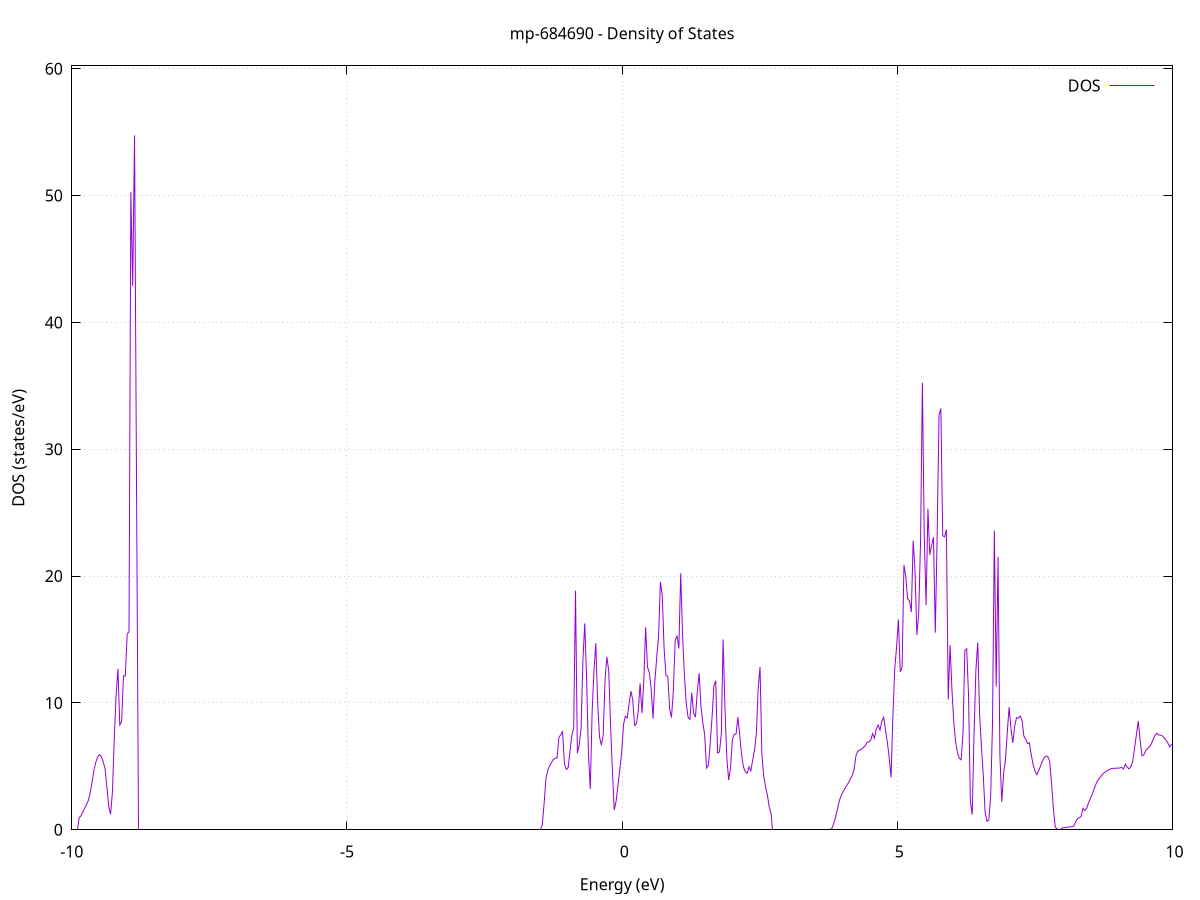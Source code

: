 set title 'mp-684690 - Density of States'
set xlabel 'Energy (eV)'
set ylabel 'DOS (states/eV)'
set grid
set xrange [-10:10]
set yrange [0:60.226]
set xzeroaxis lt -1
set terminal png size 800,600
set output 'mp-684690_dos_gnuplot.png'
plot '-' using 1:2 with lines title 'DOS'
-49.727500 0.000000
-49.694000 0.000000
-49.660500 0.000000
-49.626900 0.000000
-49.593400 0.000000
-49.559900 0.000000
-49.526400 0.000000
-49.492800 0.000000
-49.459300 0.000000
-49.425800 0.000000
-49.392300 0.000000
-49.358700 0.000000
-49.325200 0.000000
-49.291700 0.000000
-49.258200 0.000000
-49.224600 0.000000
-49.191100 0.000000
-49.157600 0.000000
-49.124100 0.000000
-49.090500 0.000000
-49.057000 0.000000
-49.023500 0.000000
-48.990000 0.000000
-48.956400 0.000000
-48.922900 0.000000
-48.889400 0.000000
-48.855900 0.000000
-48.822300 0.000000
-48.788800 0.000000
-48.755300 0.000000
-48.721700 0.000000
-48.688200 0.000000
-48.654700 0.000000
-48.621200 0.000000
-48.587600 0.000000
-48.554100 0.000000
-48.520600 0.000000
-48.487100 0.000000
-48.453500 0.000000
-48.420000 0.000000
-48.386500 0.000000
-48.353000 0.000000
-48.319400 0.000000
-48.285900 0.000000
-48.252400 0.000000
-48.218900 0.000000
-48.185300 0.000000
-48.151800 0.000000
-48.118300 0.000000
-48.084800 0.000000
-48.051200 0.000000
-48.017700 0.000000
-47.984200 0.000000
-47.950700 0.000000
-47.917100 0.000000
-47.883600 0.000000
-47.850100 0.000000
-47.816600 0.000000
-47.783000 0.000000
-47.749500 0.000000
-47.716000 0.000000
-47.682500 0.000000
-47.648900 0.000000
-47.615400 0.000000
-47.581900 0.000000
-47.548400 0.000000
-47.514800 0.000000
-47.481300 0.000000
-47.447800 0.000000
-47.414200 0.000000
-47.380700 0.000000
-47.347200 0.000000
-47.313700 0.000000
-47.280100 0.000000
-47.246600 0.000000
-47.213100 0.000000
-47.179600 0.000000
-47.146000 0.000000
-47.112500 0.000000
-47.079000 0.000000
-47.045500 0.000000
-47.011900 0.000000
-46.978400 0.000000
-46.944900 0.000000
-46.911400 0.000000
-46.877800 0.000000
-46.844300 0.000000
-46.810800 0.000000
-46.777300 0.000000
-46.743700 0.000000
-46.710200 0.000000
-46.676700 0.000000
-46.643200 0.000000
-46.609600 0.000000
-46.576100 0.000000
-46.542600 0.000000
-46.509100 0.000000
-46.475500 0.000000
-46.442000 0.000000
-46.408500 0.000000
-46.375000 0.000000
-46.341400 0.000000
-46.307900 0.000000
-46.274400 0.000000
-46.240900 0.000000
-46.207300 0.000000
-46.173800 0.000000
-46.140300 0.000000
-46.106700 0.000000
-46.073200 0.000000
-46.039700 0.000000
-46.006200 0.000000
-45.972600 0.000000
-45.939100 0.000000
-45.905600 0.000000
-45.872100 0.000000
-45.838500 0.000000
-45.805000 0.000000
-45.771500 0.000000
-45.738000 0.000000
-45.704400 0.000000
-45.670900 0.000000
-45.637400 0.000000
-45.603900 0.000000
-45.570300 0.000000
-45.536800 0.000000
-45.503300 0.000000
-45.469800 0.000000
-45.436200 0.000000
-45.402700 0.000000
-45.369200 0.000000
-45.335700 0.000000
-45.302100 0.000000
-45.268600 0.000000
-45.235100 0.000000
-45.201600 0.000000
-45.168000 0.000000
-45.134500 0.000000
-45.101000 0.000000
-45.067500 0.000000
-45.033900 0.000000
-45.000400 0.000000
-44.966900 0.000000
-44.933300 0.000000
-44.899800 0.000000
-44.866300 0.000000
-44.832800 0.000000
-44.799200 0.000000
-44.765700 0.000000
-44.732200 0.000000
-44.698700 0.000000
-44.665100 0.000000
-44.631600 0.000000
-44.598100 0.000000
-44.564600 0.000000
-44.531000 0.000000
-44.497500 0.000000
-44.464000 0.000000
-44.430500 0.000000
-44.396900 0.000000
-44.363400 0.000000
-44.329900 0.000000
-44.296400 0.000000
-44.262800 0.000000
-44.229300 0.000000
-44.195800 0.000000
-44.162300 0.000000
-44.128700 0.000000
-44.095200 0.000000
-44.061700 0.000000
-44.028200 0.000000
-43.994600 0.000000
-43.961100 0.000000
-43.927600 0.000000
-43.894100 0.000000
-43.860500 0.000000
-43.827000 0.000000
-43.793500 0.000000
-43.760000 0.000000
-43.726400 0.000000
-43.692900 0.000000
-43.659400 0.000000
-43.625800 0.000000
-43.592300 0.000000
-43.558800 0.000000
-43.525300 0.000000
-43.491700 0.000000
-43.458200 0.000000
-43.424700 0.000000
-43.391200 0.000000
-43.357600 0.000000
-43.324100 0.000000
-43.290600 0.000000
-43.257100 0.000000
-43.223500 0.000000
-43.190000 0.000000
-43.156500 0.000000
-43.123000 0.000000
-43.089400 0.000000
-43.055900 0.000000
-43.022400 0.000000
-42.988900 0.000000
-42.955300 0.000000
-42.921800 0.000000
-42.888300 0.000000
-42.854800 0.000000
-42.821200 0.000000
-42.787700 0.000000
-42.754200 0.000000
-42.720700 0.000000
-42.687100 0.000000
-42.653600 0.000000
-42.620100 0.000000
-42.586600 0.000000
-42.553000 0.000000
-42.519500 0.000000
-42.486000 0.000000
-42.452500 0.000000
-42.418900 0.000000
-42.385400 0.000000
-42.351900 0.000000
-42.318300 0.000000
-42.284800 0.000000
-42.251300 0.000000
-42.217800 0.000000
-42.184200 0.000000
-42.150700 0.000000
-42.117200 0.000000
-42.083700 0.000000
-42.050100 0.000000
-42.016600 0.000000
-41.983100 0.000000
-41.949600 0.000000
-41.916000 0.000000
-41.882500 0.000000
-41.849000 0.000000
-41.815500 0.000000
-41.781900 0.000000
-41.748400 0.000000
-41.714900 0.000000
-41.681400 0.000000
-41.647800 0.000000
-41.614300 0.000000
-41.580800 0.000000
-41.547300 0.000000
-41.513700 0.000000
-41.480200 0.000000
-41.446700 0.000000
-41.413200 0.000000
-41.379600 0.000000
-41.346100 0.000000
-41.312600 0.000000
-41.279100 0.000000
-41.245500 0.000000
-41.212000 0.000000
-41.178500 0.000000
-41.145000 0.000000
-41.111400 0.000000
-41.077900 0.000000
-41.044400 0.000000
-41.010800 0.000000
-40.977300 0.000000
-40.943800 0.000000
-40.910300 0.000000
-40.876700 0.000000
-40.843200 0.000000
-40.809700 0.000000
-40.776200 0.000000
-40.742600 0.000000
-40.709100 0.000000
-40.675600 0.000000
-40.642100 0.000000
-40.608500 0.000000
-40.575000 0.000000
-40.541500 0.000000
-40.508000 0.000000
-40.474400 0.000000
-40.440900 0.000000
-40.407400 0.000000
-40.373900 0.000000
-40.340300 0.000000
-40.306800 0.000000
-40.273300 0.000000
-40.239800 0.000000
-40.206200 0.000000
-40.172700 0.000000
-40.139200 0.000000
-40.105700 0.000000
-40.072100 0.000000
-40.038600 0.000000
-40.005100 0.000000
-39.971600 0.000000
-39.938000 0.000000
-39.904500 0.000000
-39.871000 0.000000
-39.837500 0.000000
-39.803900 0.000000
-39.770400 0.000000
-39.736900 0.000000
-39.703300 0.000000
-39.669800 0.000000
-39.636300 0.000000
-39.602800 0.000000
-39.569200 0.000000
-39.535700 0.000000
-39.502200 0.000000
-39.468700 0.000000
-39.435100 0.000000
-39.401600 0.000000
-39.368100 0.000000
-39.334600 0.000000
-39.301000 0.000000
-39.267500 0.000000
-39.234000 0.000000
-39.200500 0.000000
-39.166900 0.000000
-39.133400 0.000000
-39.099900 0.000000
-39.066400 0.000000
-39.032800 0.000000
-38.999300 0.000000
-38.965800 0.000000
-38.932300 0.000000
-38.898700 0.000000
-38.865200 0.000000
-38.831700 0.000000
-38.798200 0.000000
-38.764600 0.000000
-38.731100 0.000000
-38.697600 0.000000
-38.664100 0.000000
-38.630500 0.000000
-38.597000 0.000000
-38.563500 0.000000
-38.530000 0.000000
-38.496400 0.000000
-38.462900 0.000000
-38.429400 0.000000
-38.395800 0.000000
-38.362300 0.000000
-38.328800 0.000000
-38.295300 0.000000
-38.261700 0.000000
-38.228200 0.000000
-38.194700 0.000000
-38.161200 0.000000
-38.127600 0.000000
-38.094100 0.000000
-38.060600 0.000000
-38.027100 0.000000
-37.993500 0.000000
-37.960000 0.000000
-37.926500 0.000000
-37.893000 0.000000
-37.859400 0.000000
-37.825900 0.000000
-37.792400 0.000000
-37.758900 0.000000
-37.725300 0.000000
-37.691800 0.000000
-37.658300 0.000000
-37.624800 0.000000
-37.591200 0.000000
-37.557700 0.000000
-37.524200 0.000000
-37.490700 0.000000
-37.457100 0.000000
-37.423600 0.000000
-37.390100 0.000000
-37.356600 0.000000
-37.323000 0.000000
-37.289500 0.000000
-37.256000 0.000000
-37.222400 0.000000
-37.188900 0.000000
-37.155400 0.000000
-37.121900 0.000000
-37.088300 0.000000
-37.054800 0.000000
-37.021300 0.000000
-36.987800 0.000000
-36.954200 0.000000
-36.920700 0.000000
-36.887200 0.000000
-36.853700 0.000000
-36.820100 0.000000
-36.786600 0.000000
-36.753100 0.000000
-36.719600 0.000000
-36.686000 0.000000
-36.652500 0.000000
-36.619000 0.000000
-36.585500 0.000000
-36.551900 0.000000
-36.518400 0.000000
-36.484900 0.000000
-36.451400 0.000000
-36.417800 0.000000
-36.384300 0.000000
-36.350800 0.000000
-36.317300 0.000000
-36.283700 0.000000
-36.250200 0.000000
-36.216700 0.000000
-36.183200 0.000000
-36.149600 0.000000
-36.116100 0.000000
-36.082600 0.000000
-36.049100 0.000000
-36.015500 0.000000
-35.982000 0.000000
-35.948500 0.000000
-35.914900 0.000000
-35.881400 0.000000
-35.847900 0.000000
-35.814400 0.000000
-35.780800 0.000000
-35.747300 0.000000
-35.713800 0.000000
-35.680300 0.000000
-35.646700 0.000000
-35.613200 0.000000
-35.579700 0.000000
-35.546200 0.000000
-35.512600 0.000000
-35.479100 0.000000
-35.445600 0.000000
-35.412100 0.000000
-35.378500 0.000000
-35.345000 0.000000
-35.311500 0.000000
-35.278000 0.000000
-35.244400 0.000000
-35.210900 0.000000
-35.177400 0.000000
-35.143900 0.000000
-35.110300 0.000000
-35.076800 0.000000
-35.043300 0.000000
-35.009800 0.000000
-34.976200 0.000000
-34.942700 0.000000
-34.909200 0.000000
-34.875700 0.000000
-34.842100 0.000000
-34.808600 0.000000
-34.775100 0.000000
-34.741600 0.000000
-34.708000 0.000000
-34.674500 0.000000
-34.641000 0.000000
-34.607400 0.000000
-34.573900 0.000000
-34.540400 0.000000
-34.506900 0.000000
-34.473300 0.000000
-34.439800 0.000000
-34.406300 0.000000
-34.372800 0.000000
-34.339200 0.000000
-34.305700 0.000000
-34.272200 0.000000
-34.238700 0.000000
-34.205100 0.000000
-34.171600 0.000000
-34.138100 0.000000
-34.104600 0.000000
-34.071000 0.000000
-34.037500 0.000000
-34.004000 0.000000
-33.970500 0.000000
-33.936900 0.000000
-33.903400 0.000000
-33.869900 0.000000
-33.836400 0.000000
-33.802800 0.000000
-33.769300 0.000000
-33.735800 0.000000
-33.702300 0.000000
-33.668700 0.000000
-33.635200 0.000000
-33.601700 0.000000
-33.568200 0.000000
-33.534600 0.000000
-33.501100 0.000000
-33.467600 0.000000
-33.434100 0.000000
-33.400500 0.000000
-33.367000 0.000000
-33.333500 0.000000
-33.299900 0.000000
-33.266400 0.000000
-33.232900 0.000000
-33.199400 0.000000
-33.165800 0.000000
-33.132300 0.000000
-33.098800 0.000000
-33.065300 0.000000
-33.031700 0.000000
-32.998200 0.000000
-32.964700 0.000000
-32.931200 0.000000
-32.897600 0.000000
-32.864100 0.000000
-32.830600 0.000000
-32.797100 0.000000
-32.763500 0.000000
-32.730000 0.000000
-32.696500 0.000000
-32.663000 0.000000
-32.629400 0.000000
-32.595900 0.000000
-32.562400 0.000000
-32.528900 0.000000
-32.495300 0.000000
-32.461800 0.000000
-32.428300 0.000000
-32.394800 0.000000
-32.361200 0.000000
-32.327700 0.000000
-32.294200 0.000000
-32.260700 0.000000
-32.227100 0.000000
-32.193600 0.000000
-32.160100 0.000000
-32.126600 0.000000
-32.093000 0.000000
-32.059500 0.000000
-32.026000 0.000000
-31.992400 0.000000
-31.958900 0.000000
-31.925400 0.000000
-31.891900 0.000000
-31.858300 0.000000
-31.824800 0.000000
-31.791300 0.000000
-31.757800 0.000000
-31.724200 0.000000
-31.690700 0.000000
-31.657200 0.000000
-31.623700 0.000000
-31.590100 0.000000
-31.556600 0.000000
-31.523100 0.000000
-31.489600 0.000000
-31.456000 0.000000
-31.422500 0.000000
-31.389000 0.000000
-31.355500 0.000000
-31.321900 0.000000
-31.288400 0.000000
-31.254900 0.000000
-31.221400 0.000000
-31.187800 0.000000
-31.154300 0.000000
-31.120800 0.000000
-31.087300 0.000000
-31.053700 0.000000
-31.020200 0.000000
-30.986700 0.000000
-30.953200 0.000000
-30.919600 0.000000
-30.886100 0.000000
-30.852600 0.000000
-30.819000 0.000000
-30.785500 0.000000
-30.752000 0.000000
-30.718500 0.000000
-30.684900 0.000000
-30.651400 0.000000
-30.617900 0.000000
-30.584400 0.000000
-30.550800 0.000000
-30.517300 0.000000
-30.483800 0.000000
-30.450300 0.000000
-30.416700 0.000000
-30.383200 0.000000
-30.349700 0.000000
-30.316200 0.000000
-30.282600 0.000000
-30.249100 0.000000
-30.215600 0.000000
-30.182100 0.000000
-30.148500 0.000000
-30.115000 0.000000
-30.081500 0.000000
-30.048000 0.000000
-30.014400 0.000000
-29.980900 0.000000
-29.947400 0.000000
-29.913900 0.000000
-29.880300 0.000000
-29.846800 0.000000
-29.813300 0.000000
-29.779800 0.000000
-29.746200 0.000000
-29.712700 0.000000
-29.679200 0.000000
-29.645700 0.000000
-29.612100 0.000000
-29.578600 0.000000
-29.545100 0.000000
-29.511500 0.000000
-29.478000 0.000000
-29.444500 0.000000
-29.411000 0.000000
-29.377400 0.000000
-29.343900 0.000000
-29.310400 0.000000
-29.276900 0.000000
-29.243300 0.000000
-29.209800 0.000000
-29.176300 0.000000
-29.142800 0.000000
-29.109200 0.000000
-29.075700 0.000000
-29.042200 0.000000
-29.008700 0.000000
-28.975100 0.000000
-28.941600 0.000000
-28.908100 0.000000
-28.874600 0.000000
-28.841000 0.000000
-28.807500 0.000000
-28.774000 0.000000
-28.740500 0.000000
-28.706900 0.000000
-28.673400 0.000000
-28.639900 0.000000
-28.606400 0.000000
-28.572800 0.000000
-28.539300 0.000000
-28.505800 0.000000
-28.472300 0.000000
-28.438700 0.000000
-28.405200 0.000000
-28.371700 0.000000
-28.338200 0.000000
-28.304600 0.000000
-28.271100 0.000000
-28.237600 0.000000
-28.204000 0.000000
-28.170500 0.000000
-28.137000 0.000000
-28.103500 0.000000
-28.069900 0.000000
-28.036400 0.000000
-28.002900 0.000000
-27.969400 0.000000
-27.935800 0.000000
-27.902300 0.000000
-27.868800 0.000000
-27.835300 0.000000
-27.801700 0.000000
-27.768200 0.000000
-27.734700 0.000000
-27.701200 0.000000
-27.667600 0.000000
-27.634100 0.000000
-27.600600 0.000000
-27.567100 0.000000
-27.533500 0.000000
-27.500000 0.000000
-27.466500 0.000000
-27.433000 0.000000
-27.399400 0.000000
-27.365900 0.000000
-27.332400 0.000000
-27.298900 0.000000
-27.265300 0.000000
-27.231800 0.000000
-27.198300 0.000000
-27.164800 0.000000
-27.131200 0.000000
-27.097700 0.000000
-27.064200 0.000000
-27.030700 0.000000
-26.997100 0.000000
-26.963600 0.000000
-26.930100 0.000000
-26.896500 0.000000
-26.863000 0.000000
-26.829500 0.000000
-26.796000 0.000000
-26.762400 0.000000
-26.728900 0.000000
-26.695400 0.000000
-26.661900 0.000000
-26.628300 0.000000
-26.594800 0.000000
-26.561300 0.000000
-26.527800 0.000000
-26.494200 0.000000
-26.460700 0.000000
-26.427200 0.000000
-26.393700 0.000000
-26.360100 0.000000
-26.326600 0.000000
-26.293100 0.000000
-26.259600 0.000000
-26.226000 0.000000
-26.192500 0.000000
-26.159000 0.000000
-26.125500 0.000000
-26.091900 0.000000
-26.058400 0.000000
-26.024900 0.000000
-25.991400 0.000000
-25.957800 0.000000
-25.924300 0.000000
-25.890800 0.000000
-25.857300 0.000000
-25.823700 0.000000
-25.790200 0.000000
-25.756700 0.000000
-25.723200 0.000000
-25.689600 0.000000
-25.656100 0.000000
-25.622600 0.000000
-25.589000 0.000000
-25.555500 0.000000
-25.522000 0.000000
-25.488500 0.000000
-25.454900 0.000000
-25.421400 0.000000
-25.387900 399.209900
-25.354400 305.867700
-25.320800 209.655000
-25.287300 0.000000
-25.253800 0.000000
-25.220300 0.000000
-25.186700 0.000000
-25.153200 0.000000
-25.119700 0.000000
-25.086200 0.000000
-25.052600 0.000000
-25.019100 0.000000
-24.985600 0.000000
-24.952100 0.000000
-24.918500 0.000000
-24.885000 0.000000
-24.851500 0.000000
-24.818000 0.000000
-24.784400 0.000000
-24.750900 0.000000
-24.717400 0.000000
-24.683900 0.000000
-24.650300 0.000000
-24.616800 0.000000
-24.583300 0.000000
-24.549800 0.000000
-24.516200 0.000000
-24.482700 0.000000
-24.449200 0.000000
-24.415700 0.000000
-24.382100 0.000000
-24.348600 0.000000
-24.315100 0.000000
-24.281500 0.000000
-24.248000 0.000000
-24.214500 0.000000
-24.181000 0.000000
-24.147400 0.000000
-24.113900 0.000000
-24.080400 0.000000
-24.046900 0.000000
-24.013300 0.000000
-23.979800 0.000000
-23.946300 0.000000
-23.912800 0.000000
-23.879200 0.000000
-23.845700 0.000000
-23.812200 0.000000
-23.778700 0.000000
-23.745100 0.000000
-23.711600 0.000000
-23.678100 0.000000
-23.644600 0.000000
-23.611000 0.000000
-23.577500 0.000000
-23.544000 0.000000
-23.510500 0.000000
-23.476900 0.000000
-23.443400 0.000000
-23.409900 0.000000
-23.376400 0.000000
-23.342800 0.000000
-23.309300 0.000000
-23.275800 0.000000
-23.242300 0.000000
-23.208700 0.000000
-23.175200 0.000000
-23.141700 0.000000
-23.108100 0.000000
-23.074600 0.000000
-23.041100 0.000000
-23.007600 0.000000
-22.974000 0.000000
-22.940500 0.000000
-22.907000 0.000000
-22.873500 0.000000
-22.839900 0.000000
-22.806400 0.000000
-22.772900 0.000000
-22.739400 0.000000
-22.705800 0.000000
-22.672300 0.000000
-22.638800 0.000000
-22.605300 0.000000
-22.571700 0.000000
-22.538200 0.000000
-22.504700 0.000000
-22.471200 0.000000
-22.437600 0.000000
-22.404100 0.000000
-22.370600 0.000000
-22.337100 0.000000
-22.303500 0.000000
-22.270000 0.000000
-22.236500 0.000000
-22.203000 0.000000
-22.169400 0.000000
-22.135900 0.000000
-22.102400 0.000000
-22.068900 0.000000
-22.035300 0.000000
-22.001800 0.000000
-21.968300 0.000000
-21.934800 0.000000
-21.901200 0.000000
-21.867700 0.000000
-21.834200 0.000000
-21.800600 0.000000
-21.767100 0.000000
-21.733600 0.000000
-21.700100 0.000000
-21.666500 0.000000
-21.633000 0.000000
-21.599500 0.000000
-21.566000 0.000000
-21.532400 0.000000
-21.498900 0.000000
-21.465400 0.000000
-21.431900 0.000000
-21.398300 0.000000
-21.364800 0.000000
-21.331300 0.000000
-21.297800 0.000000
-21.264200 0.000000
-21.230700 0.000000
-21.197200 0.000000
-21.163700 0.000000
-21.130100 0.000000
-21.096600 0.000000
-21.063100 0.000000
-21.029600 0.000000
-20.996000 0.000000
-20.962500 0.000000
-20.929000 0.000000
-20.895500 0.000000
-20.861900 0.000000
-20.828400 0.000000
-20.794900 0.000000
-20.761400 0.000000
-20.727800 0.000000
-20.694300 0.000000
-20.660800 0.000000
-20.627300 0.000000
-20.593700 0.000000
-20.560200 0.000000
-20.526700 0.000000
-20.493100 0.000000
-20.459600 0.000000
-20.426100 0.000000
-20.392600 0.000000
-20.359000 0.000000
-20.325500 0.000000
-20.292000 0.000000
-20.258500 0.000000
-20.224900 0.000000
-20.191400 0.000000
-20.157900 0.000000
-20.124400 0.000000
-20.090800 0.000000
-20.057300 0.000000
-20.023800 0.000000
-19.990300 0.000000
-19.956700 0.000000
-19.923200 0.000000
-19.889700 0.000000
-19.856200 0.000000
-19.822600 0.000000
-19.789100 0.000000
-19.755600 0.000000
-19.722100 0.000000
-19.688500 0.000000
-19.655000 0.000000
-19.621500 0.000000
-19.588000 0.000000
-19.554400 0.000000
-19.520900 0.000000
-19.487400 0.000000
-19.453900 0.000000
-19.420300 0.000000
-19.386800 0.000000
-19.353300 0.000000
-19.319800 0.000000
-19.286200 0.000000
-19.252700 0.000000
-19.219200 0.000000
-19.185600 0.000000
-19.152100 0.000000
-19.118600 0.000000
-19.085100 0.000000
-19.051500 0.000000
-19.018000 0.000000
-18.984500 0.000000
-18.951000 0.000000
-18.917400 0.000000
-18.883900 0.000000
-18.850400 0.000000
-18.816900 0.000000
-18.783300 0.000000
-18.749800 0.000000
-18.716300 0.000000
-18.682800 0.000000
-18.649200 0.000000
-18.615700 0.000000
-18.582200 0.000000
-18.548700 0.000000
-18.515100 0.000000
-18.481600 0.000000
-18.448100 0.000000
-18.414600 0.000000
-18.381000 0.000000
-18.347500 0.000000
-18.314000 0.000000
-18.280500 0.000000
-18.246900 0.000000
-18.213400 0.000000
-18.179900 0.000000
-18.146400 0.000000
-18.112800 0.000000
-18.079300 0.000000
-18.045800 0.000000
-18.012300 0.000000
-17.978700 0.000000
-17.945200 0.000000
-17.911700 0.000000
-17.878100 0.000000
-17.844600 0.000000
-17.811100 0.000000
-17.777600 0.000000
-17.744000 0.000000
-17.710500 0.000000
-17.677000 0.000000
-17.643500 0.000000
-17.609900 0.000000
-17.576400 0.000000
-17.542900 0.000000
-17.509400 0.000000
-17.475800 0.000000
-17.442300 0.000000
-17.408800 0.000000
-17.375300 0.000000
-17.341700 0.000000
-17.308200 0.000000
-17.274700 0.000000
-17.241200 0.000000
-17.207600 0.000000
-17.174100 0.000000
-17.140600 0.000000
-17.107100 0.000000
-17.073500 0.000000
-17.040000 0.000000
-17.006500 0.000000
-16.973000 0.000000
-16.939400 0.000000
-16.905900 0.000000
-16.872400 0.000000
-16.838900 0.000000
-16.805300 0.000000
-16.771800 0.000000
-16.738300 0.000000
-16.704800 0.000000
-16.671200 0.000000
-16.637700 0.000000
-16.604200 0.000000
-16.570600 0.000000
-16.537100 0.000000
-16.503600 0.000000
-16.470100 0.000000
-16.436500 0.000000
-16.403000 0.000000
-16.369500 0.000000
-16.336000 0.000000
-16.302400 0.000000
-16.268900 0.000000
-16.235400 0.000000
-16.201900 0.000000
-16.168300 0.000000
-16.134800 0.000000
-16.101300 0.000000
-16.067800 0.000000
-16.034200 0.000000
-16.000700 0.000000
-15.967200 0.000000
-15.933700 0.000000
-15.900100 0.000000
-15.866600 0.000000
-15.833100 0.000000
-15.799600 0.000000
-15.766000 0.000000
-15.732500 0.000000
-15.699000 0.000000
-15.665500 0.000000
-15.631900 0.000000
-15.598400 0.000000
-15.564900 0.000000
-15.531400 0.000000
-15.497800 0.000000
-15.464300 0.000000
-15.430800 0.000000
-15.397200 0.000000
-15.363700 0.000000
-15.330200 0.000000
-15.296700 0.000000
-15.263100 0.000000
-15.229600 0.000000
-15.196100 0.000000
-15.162600 0.000000
-15.129000 0.000000
-15.095500 0.000000
-15.062000 0.000000
-15.028500 0.000000
-14.994900 0.000000
-14.961400 0.000000
-14.927900 0.000000
-14.894400 0.000000
-14.860800 0.000000
-14.827300 0.000000
-14.793800 0.000000
-14.760300 0.000000
-14.726700 0.000000
-14.693200 0.000000
-14.659700 0.000000
-14.626200 0.000000
-14.592600 0.000000
-14.559100 0.000000
-14.525600 0.000000
-14.492100 0.000000
-14.458500 0.000000
-14.425000 0.000000
-14.391500 0.000000
-14.358000 0.000000
-14.324400 0.000000
-14.290900 0.000000
-14.257400 0.000000
-14.223900 0.000000
-14.190300 0.000000
-14.156800 0.000000
-14.123300 0.000000
-14.089700 0.000000
-14.056200 0.000000
-14.022700 0.000000
-13.989200 0.000000
-13.955600 0.000000
-13.922100 0.000000
-13.888600 0.000000
-13.855100 0.000000
-13.821500 0.000000
-13.788000 0.000000
-13.754500 0.000000
-13.721000 0.000000
-13.687400 0.000000
-13.653900 0.000000
-13.620400 0.000000
-13.586900 0.000000
-13.553300 0.000000
-13.519800 0.000000
-13.486300 0.000000
-13.452800 0.000000
-13.419200 0.000000
-13.385700 0.000000
-13.352200 0.000000
-13.318700 0.000000
-13.285100 0.000000
-13.251600 0.000000
-13.218100 0.000000
-13.184600 0.000000
-13.151000 0.000000
-13.117500 0.000000
-13.084000 0.000000
-13.050500 0.000000
-13.016900 0.000000
-12.983400 0.000000
-12.949900 0.000000
-12.916400 0.000000
-12.882800 0.000000
-12.849300 0.000000
-12.815800 0.000000
-12.782200 0.000000
-12.748700 0.000000
-12.715200 0.000000
-12.681700 0.000000
-12.648100 0.000000
-12.614600 0.000000
-12.581100 0.000000
-12.547600 0.000000
-12.514000 0.000000
-12.480500 0.000000
-12.447000 0.000000
-12.413500 0.000000
-12.379900 0.000000
-12.346400 0.000000
-12.312900 0.000000
-12.279400 0.000000
-12.245800 0.000000
-12.212300 0.000000
-12.178800 0.000000
-12.145300 0.000000
-12.111700 0.000000
-12.078200 0.000000
-12.044700 0.000000
-12.011200 0.000000
-11.977600 0.000000
-11.944100 0.000000
-11.910600 0.000000
-11.877100 0.000000
-11.843500 0.000000
-11.810000 0.000000
-11.776500 0.000000
-11.743000 0.000000
-11.709400 0.000000
-11.675900 0.000000
-11.642400 0.000000
-11.608900 0.000000
-11.575300 0.000000
-11.541800 0.000000
-11.508300 0.000000
-11.474700 0.000000
-11.441200 0.000000
-11.407700 0.000000
-11.374200 0.000000
-11.340600 0.000000
-11.307100 0.000000
-11.273600 0.000000
-11.240100 0.000000
-11.206500 0.000000
-11.173000 0.000000
-11.139500 0.000000
-11.106000 0.000000
-11.072400 0.000000
-11.038900 0.000000
-11.005400 0.000000
-10.971900 0.000000
-10.938300 0.000000
-10.904800 0.000000
-10.871300 0.000000
-10.837800 0.000000
-10.804200 0.000000
-10.770700 0.000000
-10.737200 0.000000
-10.703700 0.000000
-10.670100 0.000000
-10.636600 0.000000
-10.603100 0.000000
-10.569600 0.000000
-10.536000 0.000000
-10.502500 0.000000
-10.469000 0.000000
-10.435500 0.000000
-10.401900 0.000000
-10.368400 0.000000
-10.334900 0.000000
-10.301400 0.000000
-10.267800 0.000000
-10.234300 0.000000
-10.200800 0.000000
-10.167200 0.000000
-10.133700 0.000000
-10.100200 0.000000
-10.066700 0.000000
-10.033100 0.000000
-9.999600 0.000000
-9.966100 0.000000
-9.932600 0.000000
-9.899000 0.000000
-9.865500 0.961200
-9.832000 1.105400
-9.798500 1.408800
-9.764900 1.703200
-9.731400 2.001600
-9.697900 2.329300
-9.664400 2.925600
-9.630800 3.756600
-9.597300 4.719200
-9.563800 5.318200
-9.530300 5.735300
-9.496700 5.928200
-9.463200 5.760100
-9.429700 5.357800
-9.396200 4.835100
-9.362600 3.364100
-9.329100 1.855600
-9.295600 1.215900
-9.262100 2.926500
-9.228500 7.143500
-9.195000 10.607200
-9.161500 12.687600
-9.128000 8.259000
-9.094400 8.514800
-9.060900 12.130900
-9.027400 12.132200
-8.993800 15.409500
-8.960300 15.632800
-8.926800 50.275900
-8.893300 42.872400
-8.859700 54.751200
-8.826200 29.040200
-8.792700 0.000000
-8.759200 0.000000
-8.725600 0.000000
-8.692100 0.000000
-8.658600 0.000000
-8.625100 0.000000
-8.591500 0.000000
-8.558000 0.000000
-8.524500 0.000000
-8.491000 0.000000
-8.457400 0.000000
-8.423900 0.000000
-8.390400 0.000000
-8.356900 0.000000
-8.323300 0.000000
-8.289800 0.000000
-8.256300 0.000000
-8.222800 0.000000
-8.189200 0.000000
-8.155700 0.000000
-8.122200 0.000000
-8.088700 0.000000
-8.055100 0.000000
-8.021600 0.000000
-7.988100 0.000000
-7.954600 0.000000
-7.921000 0.000000
-7.887500 0.000000
-7.854000 0.000000
-7.820500 0.000000
-7.786900 0.000000
-7.753400 0.000000
-7.719900 0.000000
-7.686300 0.000000
-7.652800 0.000000
-7.619300 0.000000
-7.585800 0.000000
-7.552200 0.000000
-7.518700 0.000000
-7.485200 0.000000
-7.451700 0.000000
-7.418100 0.000000
-7.384600 0.000000
-7.351100 0.000000
-7.317600 0.000000
-7.284000 0.000000
-7.250500 0.000000
-7.217000 0.000000
-7.183500 0.000000
-7.149900 0.000000
-7.116400 0.000000
-7.082900 0.000000
-7.049400 0.000000
-7.015800 0.000000
-6.982300 0.000000
-6.948800 0.000000
-6.915300 0.000000
-6.881700 0.000000
-6.848200 0.000000
-6.814700 0.000000
-6.781200 0.000000
-6.747600 0.000000
-6.714100 0.000000
-6.680600 0.000000
-6.647100 0.000000
-6.613500 0.000000
-6.580000 0.000000
-6.546500 0.000000
-6.513000 0.000000
-6.479400 0.000000
-6.445900 0.000000
-6.412400 0.000000
-6.378800 0.000000
-6.345300 0.000000
-6.311800 0.000000
-6.278300 0.000000
-6.244700 0.000000
-6.211200 0.000000
-6.177700 0.000000
-6.144200 0.000000
-6.110600 0.000000
-6.077100 0.000000
-6.043600 0.000000
-6.010100 0.000000
-5.976500 0.000000
-5.943000 0.000000
-5.909500 0.000000
-5.876000 0.000000
-5.842400 0.000000
-5.808900 0.000000
-5.775400 0.000000
-5.741900 0.000000
-5.708300 0.000000
-5.674800 0.000000
-5.641300 0.000000
-5.607800 0.000000
-5.574200 0.000000
-5.540700 0.000000
-5.507200 0.000000
-5.473700 0.000000
-5.440100 0.000000
-5.406600 0.000000
-5.373100 0.000000
-5.339600 0.000000
-5.306000 0.000000
-5.272500 0.000000
-5.239000 0.000000
-5.205500 0.000000
-5.171900 0.000000
-5.138400 0.000000
-5.104900 0.000000
-5.071300 0.000000
-5.037800 0.000000
-5.004300 0.000000
-4.970800 0.000000
-4.937200 0.000000
-4.903700 0.000000
-4.870200 0.000000
-4.836700 0.000000
-4.803100 0.000000
-4.769600 0.000000
-4.736100 0.000000
-4.702600 0.000000
-4.669000 0.000000
-4.635500 0.000000
-4.602000 0.000000
-4.568500 0.000000
-4.534900 0.000000
-4.501400 0.000000
-4.467900 0.000000
-4.434400 0.000000
-4.400800 0.000000
-4.367300 0.000000
-4.333800 0.000000
-4.300300 0.000000
-4.266700 0.000000
-4.233200 0.000000
-4.199700 0.000000
-4.166200 0.000000
-4.132600 0.000000
-4.099100 0.000000
-4.065600 0.000000
-4.032100 0.000000
-3.998500 0.000000
-3.965000 0.000000
-3.931500 0.000000
-3.898000 0.000000
-3.864400 0.000000
-3.830900 0.000000
-3.797400 0.000000
-3.763800 0.000000
-3.730300 0.000000
-3.696800 0.000000
-3.663300 0.000000
-3.629700 0.000000
-3.596200 0.000000
-3.562700 0.000000
-3.529200 0.000000
-3.495600 0.000000
-3.462100 0.000000
-3.428600 0.000000
-3.395100 0.000000
-3.361500 0.000000
-3.328000 0.000000
-3.294500 0.000000
-3.261000 0.000000
-3.227400 0.000000
-3.193900 0.000000
-3.160400 0.000000
-3.126900 0.000000
-3.093300 0.000000
-3.059800 0.000000
-3.026300 0.000000
-2.992800 0.000000
-2.959200 0.000000
-2.925700 0.000000
-2.892200 0.000000
-2.858700 0.000000
-2.825100 0.000000
-2.791600 0.000000
-2.758100 0.000000
-2.724600 0.000000
-2.691000 0.000000
-2.657500 0.000000
-2.624000 0.000000
-2.590500 0.000000
-2.556900 0.000000
-2.523400 0.000000
-2.489900 0.000000
-2.456300 0.000000
-2.422800 0.000000
-2.389300 0.000000
-2.355800 0.000000
-2.322200 0.000000
-2.288700 0.000000
-2.255200 0.000000
-2.221700 0.000000
-2.188100 0.000000
-2.154600 0.000000
-2.121100 0.000000
-2.087600 0.000000
-2.054000 0.000000
-2.020500 0.000000
-1.987000 0.000000
-1.953500 0.000000
-1.919900 0.000000
-1.886400 0.000000
-1.852900 0.000000
-1.819400 0.000000
-1.785800 0.000000
-1.752300 0.000000
-1.718800 0.000000
-1.685300 0.000000
-1.651700 0.000000
-1.618200 0.000000
-1.584700 0.000000
-1.551200 0.000000
-1.517600 0.000000
-1.484100 0.000000
-1.450600 0.404100
-1.417100 2.129200
-1.383500 4.054400
-1.350000 4.713600
-1.316500 5.052500
-1.282900 5.310800
-1.249400 5.553300
-1.215900 5.629800
-1.182400 5.665300
-1.148800 7.296100
-1.115300 7.477600
-1.081800 7.772900
-1.048300 5.203200
-1.014700 4.751200
-0.981200 4.898400
-0.947700 6.191600
-0.914200 7.429600
-0.880600 8.051400
-0.847100 18.856200
-0.813600 6.044500
-0.780100 6.690700
-0.746500 8.010400
-0.713000 13.340300
-0.679500 16.267600
-0.646000 11.974900
-0.612400 6.019600
-0.578900 3.215800
-0.545400 9.275100
-0.511900 12.545300
-0.478300 14.723900
-0.444800 9.972300
-0.411300 7.334100
-0.377800 6.667400
-0.344200 7.459600
-0.310700 11.855400
-0.277200 13.632200
-0.243700 12.527300
-0.210100 8.200300
-0.176600 4.599000
-0.143100 1.559700
-0.109600 2.254000
-0.076000 3.498800
-0.042500 4.748000
-0.009000 6.060100
0.024600 8.283700
0.058100 8.956300
0.091600 8.802600
0.125100 9.884900
0.158700 10.932200
0.192200 10.249700
0.225700 8.228900
0.259200 8.349300
0.292800 9.343000
0.326300 11.543800
0.359800 9.194500
0.393300 11.694900
0.426900 15.966700
0.460400 12.826900
0.493900 12.406900
0.527400 11.123700
0.561000 8.766200
0.594500 11.718100
0.628000 13.565700
0.661500 15.246400
0.695100 19.543500
0.728600 18.496300
0.762100 14.324000
0.795600 12.152600
0.829200 12.097900
0.862700 9.544800
0.896200 8.851300
0.929700 10.874800
0.963300 14.911300
0.996800 15.310900
1.030300 14.284200
1.063800 20.224600
1.097400 15.383400
1.130900 12.226600
1.164400 9.972800
1.197900 8.873900
1.231500 8.703500
1.265000 10.812200
1.298500 9.206600
1.332100 8.888000
1.365600 10.891400
1.399100 12.345900
1.432600 9.699000
1.466200 8.447500
1.499700 7.482300
1.533200 4.867000
1.566700 5.081300
1.600300 6.786700
1.633800 8.882100
1.667300 11.349000
1.700800 11.755100
1.734400 6.049400
1.767900 6.144700
1.801400 7.509500
1.834900 15.008500
1.868500 9.578000
1.902000 5.659900
1.935500 3.920000
1.969000 4.863800
2.002600 7.103400
2.036100 7.525800
2.069600 7.534800
2.103100 8.892800
2.136700 7.457600
2.170200 5.902000
2.203700 4.961900
2.237200 4.564200
2.270800 4.458700
2.304300 4.964200
2.337800 4.645800
2.371300 5.473200
2.404900 6.285700
2.438400 7.560200
2.471900 11.128500
2.505400 12.839600
2.539000 5.942300
2.572500 4.236400
2.606000 3.390200
2.639600 2.725500
2.673100 1.779200
2.706600 1.260600
2.740100 0.000000
2.773700 0.000000
2.807200 0.000000
2.840700 0.000000
2.874200 0.000000
2.907800 0.000000
2.941300 0.000000
2.974800 0.000000
3.008300 0.000000
3.041900 0.000000
3.075400 0.000000
3.108900 0.000000
3.142400 0.000000
3.176000 0.000000
3.209500 0.000000
3.243000 0.000000
3.276500 0.000000
3.310100 0.000000
3.343600 0.000000
3.377100 0.000000
3.410600 0.000000
3.444200 0.000000
3.477700 0.000000
3.511200 0.000000
3.544700 0.000000
3.578300 0.000000
3.611800 0.000000
3.645300 0.000000
3.678800 0.000000
3.712400 0.000000
3.745900 0.000000
3.779400 0.000000
3.812900 0.125300
3.846500 0.512100
3.880000 1.021200
3.913500 1.652800
3.947100 2.309000
3.980600 2.691100
4.014100 2.987300
4.047600 3.259300
4.081200 3.500800
4.114700 3.718600
4.148200 4.023500
4.181700 4.278900
4.215300 4.797500
4.248800 5.848700
4.282300 6.215200
4.315800 6.281200
4.349400 6.378200
4.382900 6.489000
4.416400 6.621100
4.449900 6.904000
4.483500 6.920400
4.517000 7.067500
4.550500 7.571000
4.584000 7.223300
4.617600 7.923700
4.651100 8.258000
4.684600 7.856200
4.718100 8.551300
4.751700 8.870100
4.785200 7.846900
4.818700 6.913300
4.852200 5.676800
4.885800 4.128100
4.919300 8.945000
4.952800 12.686500
4.986300 14.376300
5.019900 16.579900
5.053400 12.454800
5.086900 12.839600
5.120400 20.864300
5.154000 19.946200
5.187500 18.184100
5.221000 18.054600
5.254600 17.163700
5.288100 22.803700
5.321600 20.436800
5.355100 15.356200
5.388700 17.040300
5.422200 22.808100
5.455700 35.238300
5.489200 23.199100
5.522800 17.711300
5.556300 25.316000
5.589800 21.690800
5.623300 22.433000
5.656900 23.065200
5.690400 15.542600
5.723900 23.203400
5.757400 32.677000
5.791000 33.208400
5.824500 23.192200
5.858000 23.089200
5.891500 23.667900
5.925100 10.284800
5.958600 14.556600
5.992100 11.089300
6.025600 8.474200
6.059200 6.929100
6.092700 6.104100
6.126200 5.635000
6.159700 5.517600
6.193300 7.570500
6.226800 14.120500
6.260300 14.263600
6.293800 10.647300
6.327400 2.236700
6.360900 1.188600
6.394400 7.614700
6.428000 12.613500
6.461500 14.760700
6.495000 9.117300
6.528500 6.561400
6.562100 4.288800
6.595600 1.338600
6.629100 0.668200
6.662600 0.772600
6.696200 2.645800
6.729700 8.439500
6.763200 23.585500
6.796700 11.293400
6.830300 21.513900
6.863800 5.879100
6.897300 2.201800
6.930800 4.427000
6.964400 5.505200
6.997900 7.684500
7.031400 9.659400
7.064900 7.987100
7.098500 6.847400
7.132000 8.146100
7.165500 8.836500
7.199000 8.804500
7.232600 8.968700
7.266100 8.629800
7.299600 7.378500
7.333100 7.140000
7.366700 6.786700
7.400200 6.860100
7.433700 5.909700
7.467200 5.140900
7.500800 4.644100
7.534300 4.342100
7.567800 4.656500
7.601300 5.014100
7.634900 5.390700
7.668400 5.680800
7.701900 5.816300
7.735500 5.760400
7.769000 5.379900
7.802500 3.642200
7.836000 1.659400
7.869600 0.234900
7.903100 0.042700
7.936600 0.000000
7.970100 0.000000
8.003700 0.157100
8.037200 0.171100
8.070700 0.187900
8.104200 0.207300
8.137800 0.229400
8.171300 0.254100
8.204800 0.281500
8.238300 0.609200
8.271900 0.866600
8.305400 0.950900
8.338900 1.042400
8.372400 1.703200
8.406000 1.515300
8.439500 1.681200
8.473000 2.125000
8.506500 2.442700
8.540100 2.794800
8.573600 3.198000
8.607100 3.576700
8.640600 3.885100
8.674200 4.065700
8.707700 4.252300
8.741200 4.437400
8.774700 4.551200
8.808300 4.642600
8.841800 4.727800
8.875300 4.802800
8.908800 4.836500
8.942400 4.848600
8.975900 4.854700
9.009400 4.855000
9.043000 4.872300
9.076500 4.925200
9.110000 4.793600
9.143500 5.170800
9.177100 4.934400
9.210600 4.801500
9.244100 4.987800
9.277600 5.400100
9.311200 6.454600
9.344700 7.516500
9.378200 8.570300
9.411700 7.061300
9.445300 5.835600
9.478800 5.900400
9.512300 6.249500
9.545800 6.370200
9.579400 6.553200
9.612900 6.729800
9.646400 7.113600
9.679900 7.412500
9.713500 7.613300
9.747000 7.479000
9.780500 7.464600
9.814000 7.408800
9.847600 7.252800
9.881100 7.068400
9.914600 6.856100
9.948100 6.535500
9.981700 6.733700
10.015200 6.846700
10.048700 6.735200
10.082200 6.201900
10.115800 5.490200
10.149300 5.088600
10.182800 4.835200
10.216300 4.824700
10.249900 5.124500
10.283400 5.005000
10.316900 4.882700
10.350500 4.628500
10.384000 5.767600
10.417500 4.045300
10.451000 4.055200
10.484600 3.543400
10.518100 3.146800
10.551600 2.773400
10.585100 2.423200
10.618700 2.096200
10.652200 2.016900
10.685700 1.953500
10.719200 1.446200
10.752800 1.400700
10.786300 1.395300
10.819800 1.452300
10.853300 2.043400
10.886900 3.803900
10.920400 6.066700
10.953900 7.670100
10.987400 8.998000
11.021000 9.780300
11.054500 9.729300
11.088000 9.751200
11.121500 10.398000
11.155100 9.663800
11.188600 9.990500
11.222100 11.353800
11.255600 12.578200
11.289200 13.310800
11.322700 15.045200
11.356200 14.298100
11.389700 14.260400
11.423300 13.303400
11.456800 11.339500
11.490300 14.078700
11.523800 13.941600
11.557400 14.148700
11.590900 12.481200
11.624400 11.418800
11.658000 9.795100
11.691500 8.289100
11.725000 8.180900
11.758500 8.412800
11.792100 8.960500
11.825600 9.550000
11.859100 10.577000
11.892600 10.364000
11.926200 9.425500
11.959700 9.189100
11.993200 9.020100
12.026700 8.471300
12.060300 8.354800
12.093800 9.064000
12.127300 9.246100
12.160800 8.900800
12.194400 8.747400
12.227900 8.935900
12.261400 9.718500
12.294900 9.238200
12.328500 9.796600
12.362000 9.751200
12.395500 10.646600
12.429000 10.806100
12.462600 8.468700
12.496100 8.192700
12.529600 8.359700
12.563100 8.883300
12.596700 8.758000
12.630200 8.804400
12.663700 8.584200
12.697200 8.863600
12.730800 9.129100
12.764300 9.383300
12.797800 9.813200
12.831400 9.599400
12.864900 9.528900
12.898400 10.166300
12.931900 9.400300
12.965500 8.832900
12.999000 9.007200
13.032500 7.151700
13.066000 7.948000
13.099600 7.647900
13.133100 7.952900
13.166600 8.373000
13.200100 9.084600
13.233700 9.729300
13.267200 9.030500
13.300700 8.067600
13.334200 7.772600
13.367800 7.838700
13.401300 9.634100
13.434800 8.431700
13.468300 7.957400
13.501900 7.922000
13.535400 8.145100
13.568900 7.506800
13.602400 7.302900
13.636000 7.239300
13.669500 7.908700
13.703000 6.859200
13.736500 6.183900
13.770100 4.060600
13.803600 3.273700
13.837100 2.785600
13.870600 2.009400
13.904200 1.533300
13.937700 1.274100
13.971200 1.057800
14.004700 0.884500
14.038300 0.754000
14.071800 0.660000
14.105300 0.582800
14.138900 0.520700
14.172400 0.410000
14.205900 0.265300
14.239400 0.132100
14.273000 0.010500
14.306500 0.000000
14.340000 0.000000
14.373500 0.000000
14.407100 0.000000
14.440600 0.000000
14.474100 0.000000
14.507600 0.000000
14.541200 0.000000
14.574700 0.000000
14.608200 0.000000
14.641700 0.000000
14.675300 0.000000
14.708800 0.000000
14.742300 0.000000
14.775800 0.000000
14.809400 0.000000
14.842900 0.000000
14.876400 0.000000
14.909900 0.000000
14.943500 0.000000
14.977000 0.000000
15.010500 0.000000
15.044000 0.000000
15.077600 0.000000
15.111100 0.000000
15.144600 0.000000
15.178100 0.000000
15.211700 0.000000
15.245200 0.000000
15.278700 0.000000
15.312200 0.000000
15.345800 0.000000
15.379300 0.000000
15.412800 0.000000
15.446400 0.000000
15.479900 0.000000
15.513400 0.000000
15.546900 0.000000
15.580500 0.000000
15.614000 0.000000
15.647500 0.000000
15.681000 0.000000
15.714600 0.000000
15.748100 0.000000
15.781600 0.000000
15.815100 0.000000
15.848700 0.000000
15.882200 0.000000
15.915700 0.000000
15.949200 0.000000
15.982800 0.000000
16.016300 0.000000
16.049800 0.000000
16.083300 0.000000
16.116900 0.000000
16.150400 0.000000
16.183900 0.000000
16.217400 0.000000
16.251000 0.000000
16.284500 0.000000
16.318000 0.000000
16.351500 0.000000
16.385100 0.000000
16.418600 0.000000
16.452100 0.000000
16.485600 0.000000
16.519200 0.000000
16.552700 0.000000
16.586200 0.000000
16.619700 0.000000
16.653300 0.000000
16.686800 0.000000
16.720300 0.000000
16.753900 0.000000
16.787400 0.000000
16.820900 0.000000
16.854400 0.000000
16.888000 0.000000
16.921500 0.000000
16.955000 0.000000
16.988500 0.000000
17.022100 0.000000
17.055600 0.000000
17.089100 0.000000
17.122600 0.000000
17.156200 0.000000
17.189700 0.000000
17.223200 0.000000
17.256700 0.000000
17.290300 0.000000
17.323800 0.000000
e
